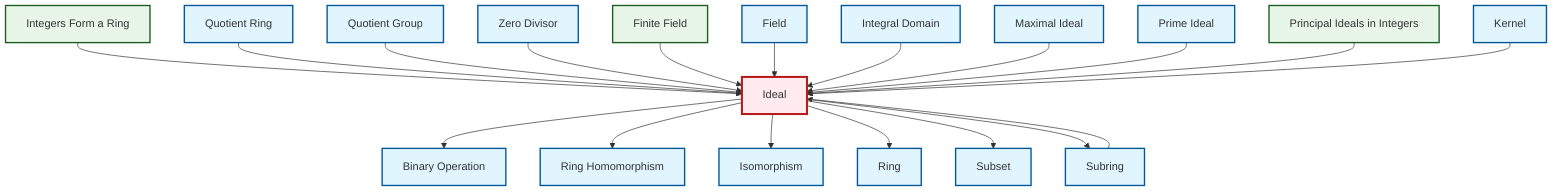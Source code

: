 graph TD
    classDef definition fill:#e1f5fe,stroke:#01579b,stroke-width:2px
    classDef theorem fill:#f3e5f5,stroke:#4a148c,stroke-width:2px
    classDef axiom fill:#fff3e0,stroke:#e65100,stroke-width:2px
    classDef example fill:#e8f5e9,stroke:#1b5e20,stroke-width:2px
    classDef current fill:#ffebee,stroke:#b71c1c,stroke-width:3px
    def-integral-domain["Integral Domain"]:::definition
    def-ring["Ring"]:::definition
    def-subring["Subring"]:::definition
    def-kernel["Kernel"]:::definition
    def-field["Field"]:::definition
    def-quotient-group["Quotient Group"]:::definition
    def-ideal["Ideal"]:::definition
    def-quotient-ring["Quotient Ring"]:::definition
    def-isomorphism["Isomorphism"]:::definition
    def-prime-ideal["Prime Ideal"]:::definition
    ex-integers-ring["Integers Form a Ring"]:::example
    def-maximal-ideal["Maximal Ideal"]:::definition
    def-zero-divisor["Zero Divisor"]:::definition
    def-binary-operation["Binary Operation"]:::definition
    ex-finite-field["Finite Field"]:::example
    ex-principal-ideal["Principal Ideals in Integers"]:::example
    def-subset["Subset"]:::definition
    def-ring-homomorphism["Ring Homomorphism"]:::definition
    def-ideal --> def-binary-operation
    ex-integers-ring --> def-ideal
    def-ideal --> def-ring-homomorphism
    def-ideal --> def-isomorphism
    def-quotient-ring --> def-ideal
    def-quotient-group --> def-ideal
    def-zero-divisor --> def-ideal
    def-ideal --> def-ring
    def-ideal --> def-subset
    ex-finite-field --> def-ideal
    def-subring --> def-ideal
    def-field --> def-ideal
    def-ideal --> def-subring
    def-integral-domain --> def-ideal
    def-maximal-ideal --> def-ideal
    def-prime-ideal --> def-ideal
    ex-principal-ideal --> def-ideal
    def-kernel --> def-ideal
    class def-ideal current